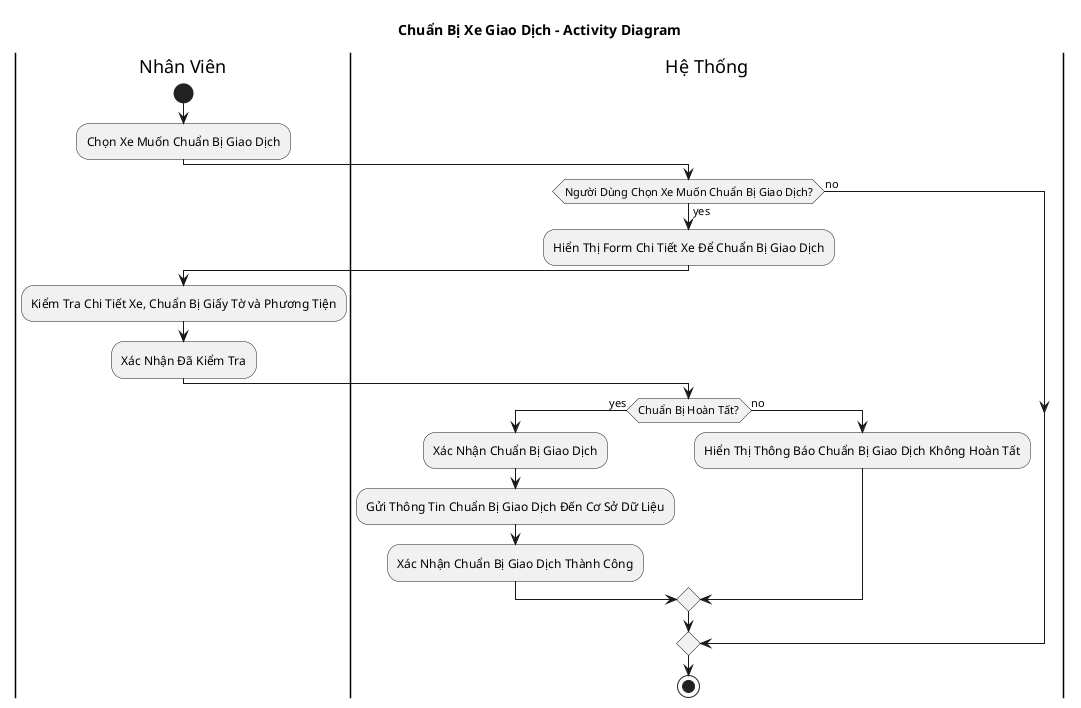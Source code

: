 @startuml
title Chuẩn Bị Xe Giao Dịch - Activity Diagram

|Nhân Viên|
start
:Chọn Xe Muốn Chuẩn Bị Giao Dịch;
|Hệ Thống|
if (Người Dùng Chọn Xe Muốn Chuẩn Bị Giao Dịch?) then (yes)
  :Hiển Thị Form Chi Tiết Xe Để Chuẩn Bị Giao Dịch;
  |Nhân Viên|
  :Kiểm Tra Chi Tiết Xe, Chuẩn Bị Giấy Tờ và Phương Tiện;
  :Xác Nhận Đã Kiểm Tra;
  |Hệ Thống|
  if (Chuẩn Bị Hoàn Tất?) then (yes)
    :Xác Nhận Chuẩn Bị Giao Dịch;
    :Gửi Thông Tin Chuẩn Bị Giao Dịch Đến Cơ Sở Dữ Liệu;
    :Xác Nhận Chuẩn Bị Giao Dịch Thành Công;
  else (no)
    :Hiển Thị Thông Báo Chuẩn Bị Giao Dịch Không Hoàn Tất;
  endif
else (no)
endif
stop
@enduml
